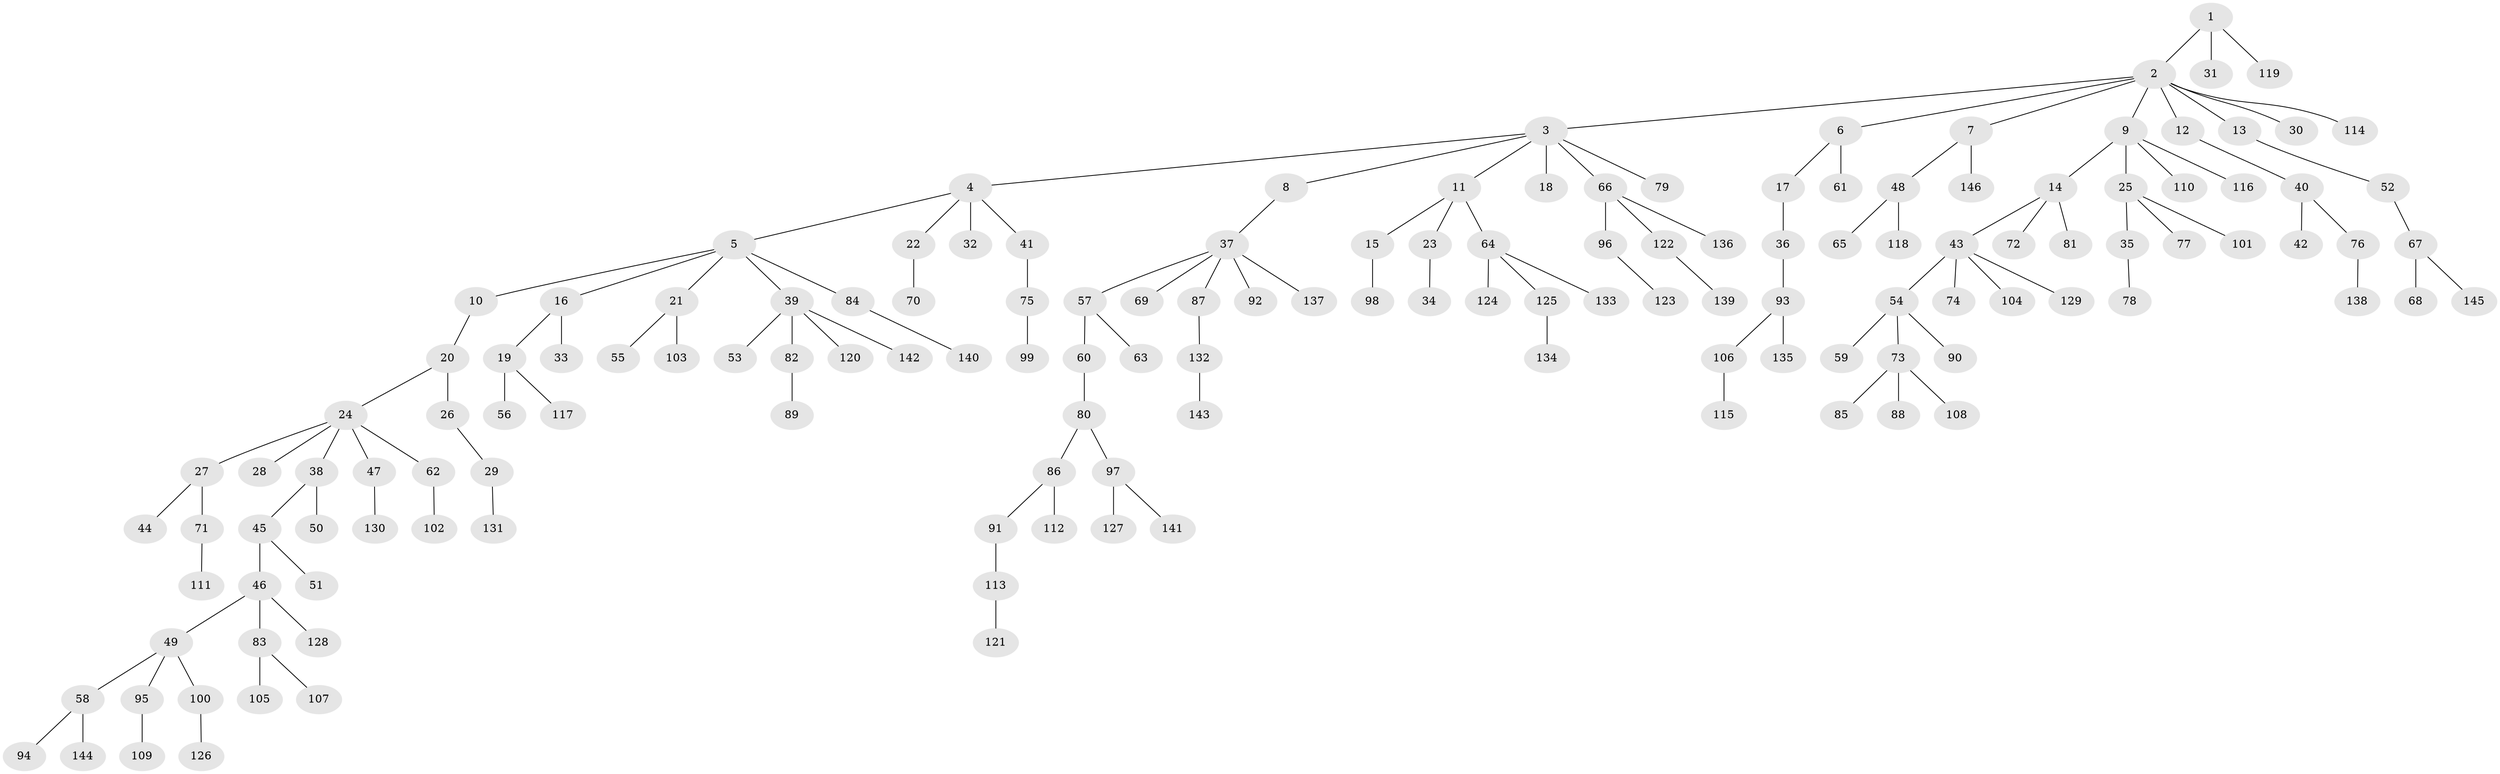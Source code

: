 // Generated by graph-tools (version 1.1) at 2025/15/03/09/25 04:15:33]
// undirected, 146 vertices, 145 edges
graph export_dot {
graph [start="1"]
  node [color=gray90,style=filled];
  1;
  2;
  3;
  4;
  5;
  6;
  7;
  8;
  9;
  10;
  11;
  12;
  13;
  14;
  15;
  16;
  17;
  18;
  19;
  20;
  21;
  22;
  23;
  24;
  25;
  26;
  27;
  28;
  29;
  30;
  31;
  32;
  33;
  34;
  35;
  36;
  37;
  38;
  39;
  40;
  41;
  42;
  43;
  44;
  45;
  46;
  47;
  48;
  49;
  50;
  51;
  52;
  53;
  54;
  55;
  56;
  57;
  58;
  59;
  60;
  61;
  62;
  63;
  64;
  65;
  66;
  67;
  68;
  69;
  70;
  71;
  72;
  73;
  74;
  75;
  76;
  77;
  78;
  79;
  80;
  81;
  82;
  83;
  84;
  85;
  86;
  87;
  88;
  89;
  90;
  91;
  92;
  93;
  94;
  95;
  96;
  97;
  98;
  99;
  100;
  101;
  102;
  103;
  104;
  105;
  106;
  107;
  108;
  109;
  110;
  111;
  112;
  113;
  114;
  115;
  116;
  117;
  118;
  119;
  120;
  121;
  122;
  123;
  124;
  125;
  126;
  127;
  128;
  129;
  130;
  131;
  132;
  133;
  134;
  135;
  136;
  137;
  138;
  139;
  140;
  141;
  142;
  143;
  144;
  145;
  146;
  1 -- 2;
  1 -- 31;
  1 -- 119;
  2 -- 3;
  2 -- 6;
  2 -- 7;
  2 -- 9;
  2 -- 12;
  2 -- 13;
  2 -- 30;
  2 -- 114;
  3 -- 4;
  3 -- 8;
  3 -- 11;
  3 -- 18;
  3 -- 66;
  3 -- 79;
  4 -- 5;
  4 -- 22;
  4 -- 32;
  4 -- 41;
  5 -- 10;
  5 -- 16;
  5 -- 21;
  5 -- 39;
  5 -- 84;
  6 -- 17;
  6 -- 61;
  7 -- 48;
  7 -- 146;
  8 -- 37;
  9 -- 14;
  9 -- 25;
  9 -- 110;
  9 -- 116;
  10 -- 20;
  11 -- 15;
  11 -- 23;
  11 -- 64;
  12 -- 40;
  13 -- 52;
  14 -- 43;
  14 -- 72;
  14 -- 81;
  15 -- 98;
  16 -- 19;
  16 -- 33;
  17 -- 36;
  19 -- 56;
  19 -- 117;
  20 -- 24;
  20 -- 26;
  21 -- 55;
  21 -- 103;
  22 -- 70;
  23 -- 34;
  24 -- 27;
  24 -- 28;
  24 -- 38;
  24 -- 47;
  24 -- 62;
  25 -- 35;
  25 -- 77;
  25 -- 101;
  26 -- 29;
  27 -- 44;
  27 -- 71;
  29 -- 131;
  35 -- 78;
  36 -- 93;
  37 -- 57;
  37 -- 69;
  37 -- 87;
  37 -- 92;
  37 -- 137;
  38 -- 45;
  38 -- 50;
  39 -- 53;
  39 -- 82;
  39 -- 120;
  39 -- 142;
  40 -- 42;
  40 -- 76;
  41 -- 75;
  43 -- 54;
  43 -- 74;
  43 -- 104;
  43 -- 129;
  45 -- 46;
  45 -- 51;
  46 -- 49;
  46 -- 83;
  46 -- 128;
  47 -- 130;
  48 -- 65;
  48 -- 118;
  49 -- 58;
  49 -- 95;
  49 -- 100;
  52 -- 67;
  54 -- 59;
  54 -- 73;
  54 -- 90;
  57 -- 60;
  57 -- 63;
  58 -- 94;
  58 -- 144;
  60 -- 80;
  62 -- 102;
  64 -- 124;
  64 -- 125;
  64 -- 133;
  66 -- 96;
  66 -- 122;
  66 -- 136;
  67 -- 68;
  67 -- 145;
  71 -- 111;
  73 -- 85;
  73 -- 88;
  73 -- 108;
  75 -- 99;
  76 -- 138;
  80 -- 86;
  80 -- 97;
  82 -- 89;
  83 -- 105;
  83 -- 107;
  84 -- 140;
  86 -- 91;
  86 -- 112;
  87 -- 132;
  91 -- 113;
  93 -- 106;
  93 -- 135;
  95 -- 109;
  96 -- 123;
  97 -- 127;
  97 -- 141;
  100 -- 126;
  106 -- 115;
  113 -- 121;
  122 -- 139;
  125 -- 134;
  132 -- 143;
}
